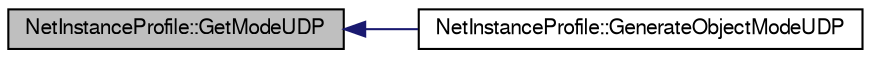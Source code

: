 digraph G
{
  edge [fontname="FreeSans",fontsize="10",labelfontname="FreeSans",labelfontsize="10"];
  node [fontname="FreeSans",fontsize="10",shape=record];
  rankdir=LR;
  Node1 [label="NetInstanceProfile::GetModeUDP",height=0.2,width=0.4,color="black", fillcolor="grey75", style="filled" fontcolor="black"];
  Node1 -> Node2 [dir=back,color="midnightblue",fontsize="10",style="solid"];
  Node2 [label="NetInstanceProfile::GenerateObjectModeUDP",height=0.2,width=0.4,color="black", fillcolor="white", style="filled",URL="$class_net_instance_profile.html#ae6ad441d78eb208534e1321521345f93"];
}
